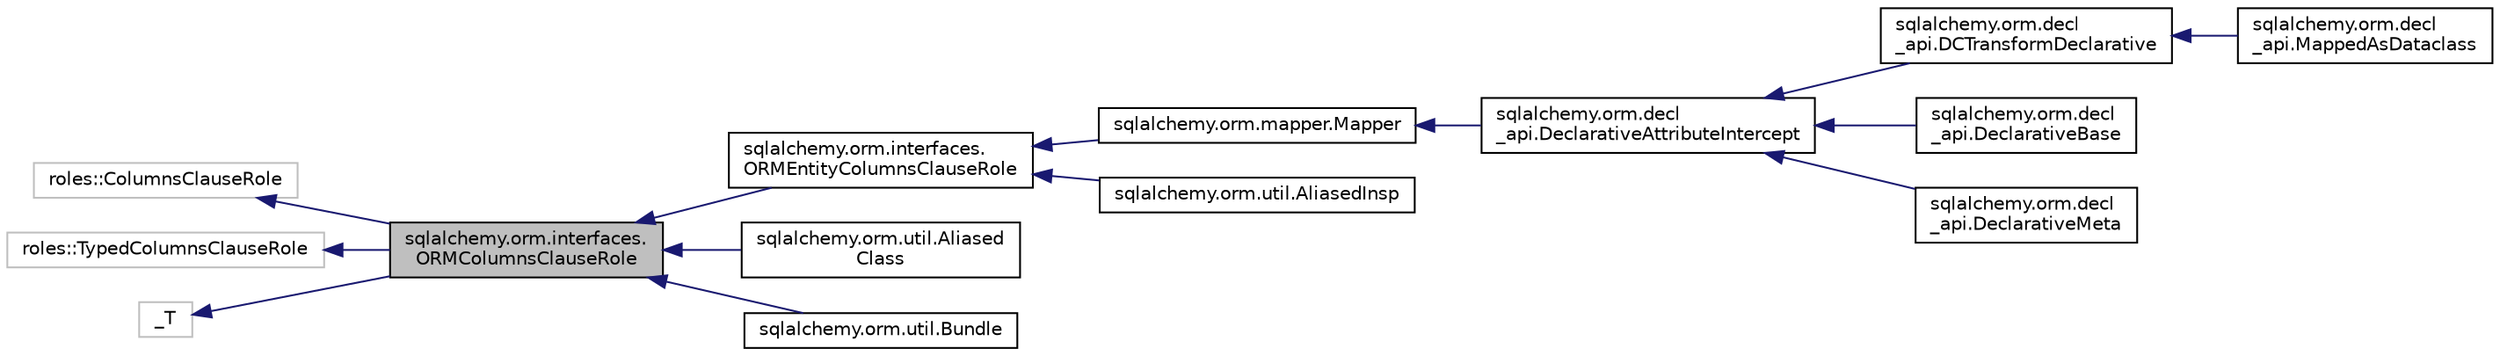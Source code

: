 digraph "sqlalchemy.orm.interfaces.ORMColumnsClauseRole"
{
 // LATEX_PDF_SIZE
  edge [fontname="Helvetica",fontsize="10",labelfontname="Helvetica",labelfontsize="10"];
  node [fontname="Helvetica",fontsize="10",shape=record];
  rankdir="LR";
  Node1 [label="sqlalchemy.orm.interfaces.\lORMColumnsClauseRole",height=0.2,width=0.4,color="black", fillcolor="grey75", style="filled", fontcolor="black",tooltip=" "];
  Node2 -> Node1 [dir="back",color="midnightblue",fontsize="10",style="solid",fontname="Helvetica"];
  Node2 [label="roles::ColumnsClauseRole",height=0.2,width=0.4,color="grey75", fillcolor="white", style="filled",tooltip=" "];
  Node3 -> Node1 [dir="back",color="midnightblue",fontsize="10",style="solid",fontname="Helvetica"];
  Node3 [label="roles::TypedColumnsClauseRole",height=0.2,width=0.4,color="grey75", fillcolor="white", style="filled",tooltip=" "];
  Node4 -> Node1 [dir="back",color="midnightblue",fontsize="10",style="solid",fontname="Helvetica"];
  Node4 [label="_T",height=0.2,width=0.4,color="grey75", fillcolor="white", style="filled",tooltip=" "];
  Node1 -> Node5 [dir="back",color="midnightblue",fontsize="10",style="solid",fontname="Helvetica"];
  Node5 [label="sqlalchemy.orm.interfaces.\lORMEntityColumnsClauseRole",height=0.2,width=0.4,color="black", fillcolor="white", style="filled",URL="$classsqlalchemy_1_1orm_1_1interfaces_1_1ORMEntityColumnsClauseRole.html",tooltip=" "];
  Node5 -> Node6 [dir="back",color="midnightblue",fontsize="10",style="solid",fontname="Helvetica"];
  Node6 [label="sqlalchemy.orm.mapper.Mapper",height=0.2,width=0.4,color="black", fillcolor="white", style="filled",URL="$classsqlalchemy_1_1orm_1_1mapper_1_1Mapper.html",tooltip=" "];
  Node6 -> Node7 [dir="back",color="midnightblue",fontsize="10",style="solid",fontname="Helvetica"];
  Node7 [label="sqlalchemy.orm.decl\l_api.DeclarativeAttributeIntercept",height=0.2,width=0.4,color="black", fillcolor="white", style="filled",URL="$classsqlalchemy_1_1orm_1_1decl__api_1_1DeclarativeAttributeIntercept.html",tooltip=" "];
  Node7 -> Node8 [dir="back",color="midnightblue",fontsize="10",style="solid",fontname="Helvetica"];
  Node8 [label="sqlalchemy.orm.decl\l_api.DCTransformDeclarative",height=0.2,width=0.4,color="black", fillcolor="white", style="filled",URL="$classsqlalchemy_1_1orm_1_1decl__api_1_1DCTransformDeclarative.html",tooltip=" "];
  Node8 -> Node9 [dir="back",color="midnightblue",fontsize="10",style="solid",fontname="Helvetica"];
  Node9 [label="sqlalchemy.orm.decl\l_api.MappedAsDataclass",height=0.2,width=0.4,color="black", fillcolor="white", style="filled",URL="$classsqlalchemy_1_1orm_1_1decl__api_1_1MappedAsDataclass.html",tooltip=" "];
  Node7 -> Node10 [dir="back",color="midnightblue",fontsize="10",style="solid",fontname="Helvetica"];
  Node10 [label="sqlalchemy.orm.decl\l_api.DeclarativeBase",height=0.2,width=0.4,color="black", fillcolor="white", style="filled",URL="$classsqlalchemy_1_1orm_1_1decl__api_1_1DeclarativeBase.html",tooltip=" "];
  Node7 -> Node11 [dir="back",color="midnightblue",fontsize="10",style="solid",fontname="Helvetica"];
  Node11 [label="sqlalchemy.orm.decl\l_api.DeclarativeMeta",height=0.2,width=0.4,color="black", fillcolor="white", style="filled",URL="$classsqlalchemy_1_1orm_1_1decl__api_1_1DeclarativeMeta.html",tooltip=" "];
  Node5 -> Node12 [dir="back",color="midnightblue",fontsize="10",style="solid",fontname="Helvetica"];
  Node12 [label="sqlalchemy.orm.util.AliasedInsp",height=0.2,width=0.4,color="black", fillcolor="white", style="filled",URL="$classsqlalchemy_1_1orm_1_1util_1_1AliasedInsp.html",tooltip=" "];
  Node1 -> Node13 [dir="back",color="midnightblue",fontsize="10",style="solid",fontname="Helvetica"];
  Node13 [label="sqlalchemy.orm.util.Aliased\lClass",height=0.2,width=0.4,color="black", fillcolor="white", style="filled",URL="$classsqlalchemy_1_1orm_1_1util_1_1AliasedClass.html",tooltip=" "];
  Node1 -> Node14 [dir="back",color="midnightblue",fontsize="10",style="solid",fontname="Helvetica"];
  Node14 [label="sqlalchemy.orm.util.Bundle",height=0.2,width=0.4,color="black", fillcolor="white", style="filled",URL="$classsqlalchemy_1_1orm_1_1util_1_1Bundle.html",tooltip=" "];
}
